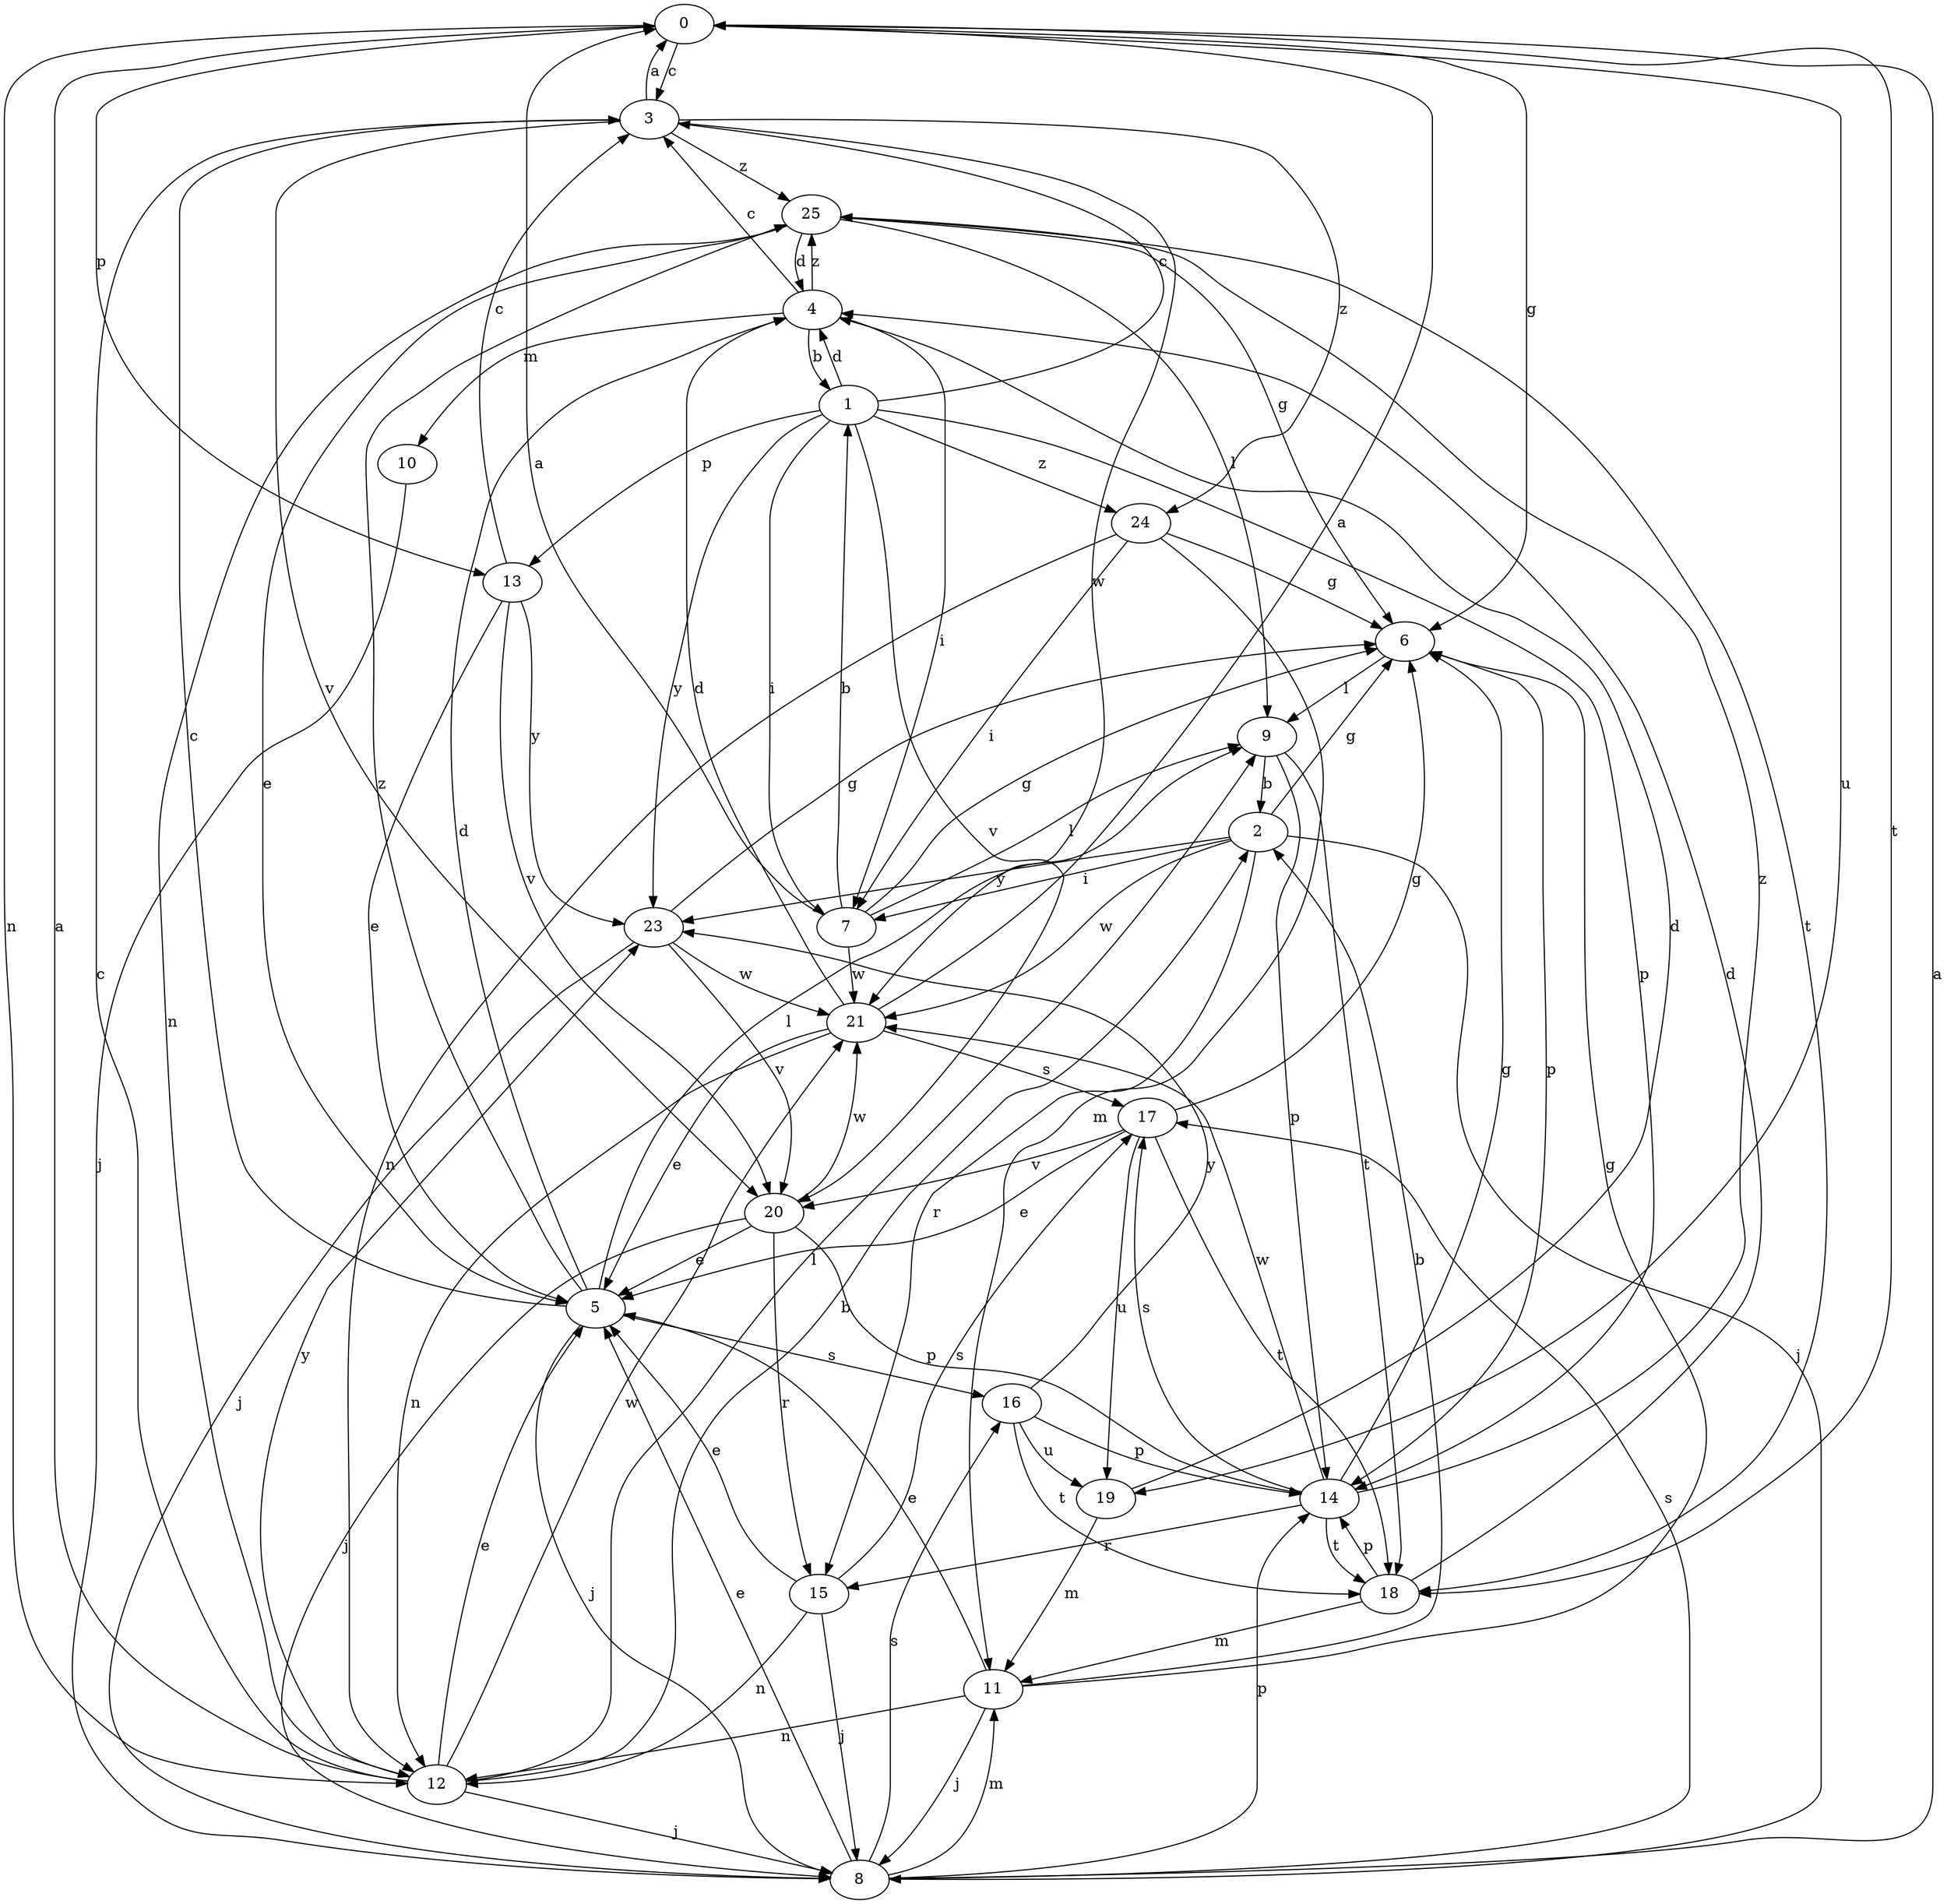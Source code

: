 strict digraph  {
0;
1;
2;
3;
4;
5;
6;
7;
8;
9;
10;
11;
12;
13;
14;
15;
16;
17;
18;
19;
20;
21;
23;
24;
25;
0 -> 3  [label=c];
0 -> 6  [label=g];
0 -> 12  [label=n];
0 -> 13  [label=p];
0 -> 18  [label=t];
0 -> 19  [label=u];
1 -> 3  [label=c];
1 -> 4  [label=d];
1 -> 7  [label=i];
1 -> 13  [label=p];
1 -> 14  [label=p];
1 -> 20  [label=v];
1 -> 23  [label=y];
1 -> 24  [label=z];
2 -> 6  [label=g];
2 -> 7  [label=i];
2 -> 8  [label=j];
2 -> 15  [label=r];
2 -> 21  [label=w];
2 -> 23  [label=y];
3 -> 0  [label=a];
3 -> 20  [label=v];
3 -> 21  [label=w];
3 -> 24  [label=z];
3 -> 25  [label=z];
4 -> 1  [label=b];
4 -> 3  [label=c];
4 -> 7  [label=i];
4 -> 10  [label=m];
4 -> 25  [label=z];
5 -> 3  [label=c];
5 -> 4  [label=d];
5 -> 8  [label=j];
5 -> 9  [label=l];
5 -> 16  [label=s];
5 -> 25  [label=z];
6 -> 9  [label=l];
6 -> 14  [label=p];
7 -> 0  [label=a];
7 -> 1  [label=b];
7 -> 6  [label=g];
7 -> 9  [label=l];
7 -> 21  [label=w];
8 -> 0  [label=a];
8 -> 5  [label=e];
8 -> 11  [label=m];
8 -> 14  [label=p];
8 -> 16  [label=s];
8 -> 17  [label=s];
9 -> 2  [label=b];
9 -> 14  [label=p];
9 -> 18  [label=t];
10 -> 8  [label=j];
11 -> 2  [label=b];
11 -> 5  [label=e];
11 -> 6  [label=g];
11 -> 8  [label=j];
11 -> 12  [label=n];
12 -> 0  [label=a];
12 -> 2  [label=b];
12 -> 3  [label=c];
12 -> 5  [label=e];
12 -> 8  [label=j];
12 -> 9  [label=l];
12 -> 21  [label=w];
12 -> 23  [label=y];
13 -> 3  [label=c];
13 -> 5  [label=e];
13 -> 20  [label=v];
13 -> 23  [label=y];
14 -> 6  [label=g];
14 -> 15  [label=r];
14 -> 17  [label=s];
14 -> 18  [label=t];
14 -> 21  [label=w];
14 -> 25  [label=z];
15 -> 5  [label=e];
15 -> 8  [label=j];
15 -> 12  [label=n];
15 -> 17  [label=s];
16 -> 14  [label=p];
16 -> 18  [label=t];
16 -> 19  [label=u];
16 -> 23  [label=y];
17 -> 5  [label=e];
17 -> 6  [label=g];
17 -> 18  [label=t];
17 -> 19  [label=u];
17 -> 20  [label=v];
18 -> 4  [label=d];
18 -> 11  [label=m];
18 -> 14  [label=p];
19 -> 4  [label=d];
19 -> 11  [label=m];
20 -> 5  [label=e];
20 -> 8  [label=j];
20 -> 14  [label=p];
20 -> 15  [label=r];
20 -> 21  [label=w];
21 -> 0  [label=a];
21 -> 4  [label=d];
21 -> 5  [label=e];
21 -> 12  [label=n];
21 -> 17  [label=s];
23 -> 6  [label=g];
23 -> 8  [label=j];
23 -> 20  [label=v];
23 -> 21  [label=w];
24 -> 6  [label=g];
24 -> 7  [label=i];
24 -> 11  [label=m];
24 -> 12  [label=n];
25 -> 4  [label=d];
25 -> 5  [label=e];
25 -> 6  [label=g];
25 -> 9  [label=l];
25 -> 12  [label=n];
25 -> 18  [label=t];
}
